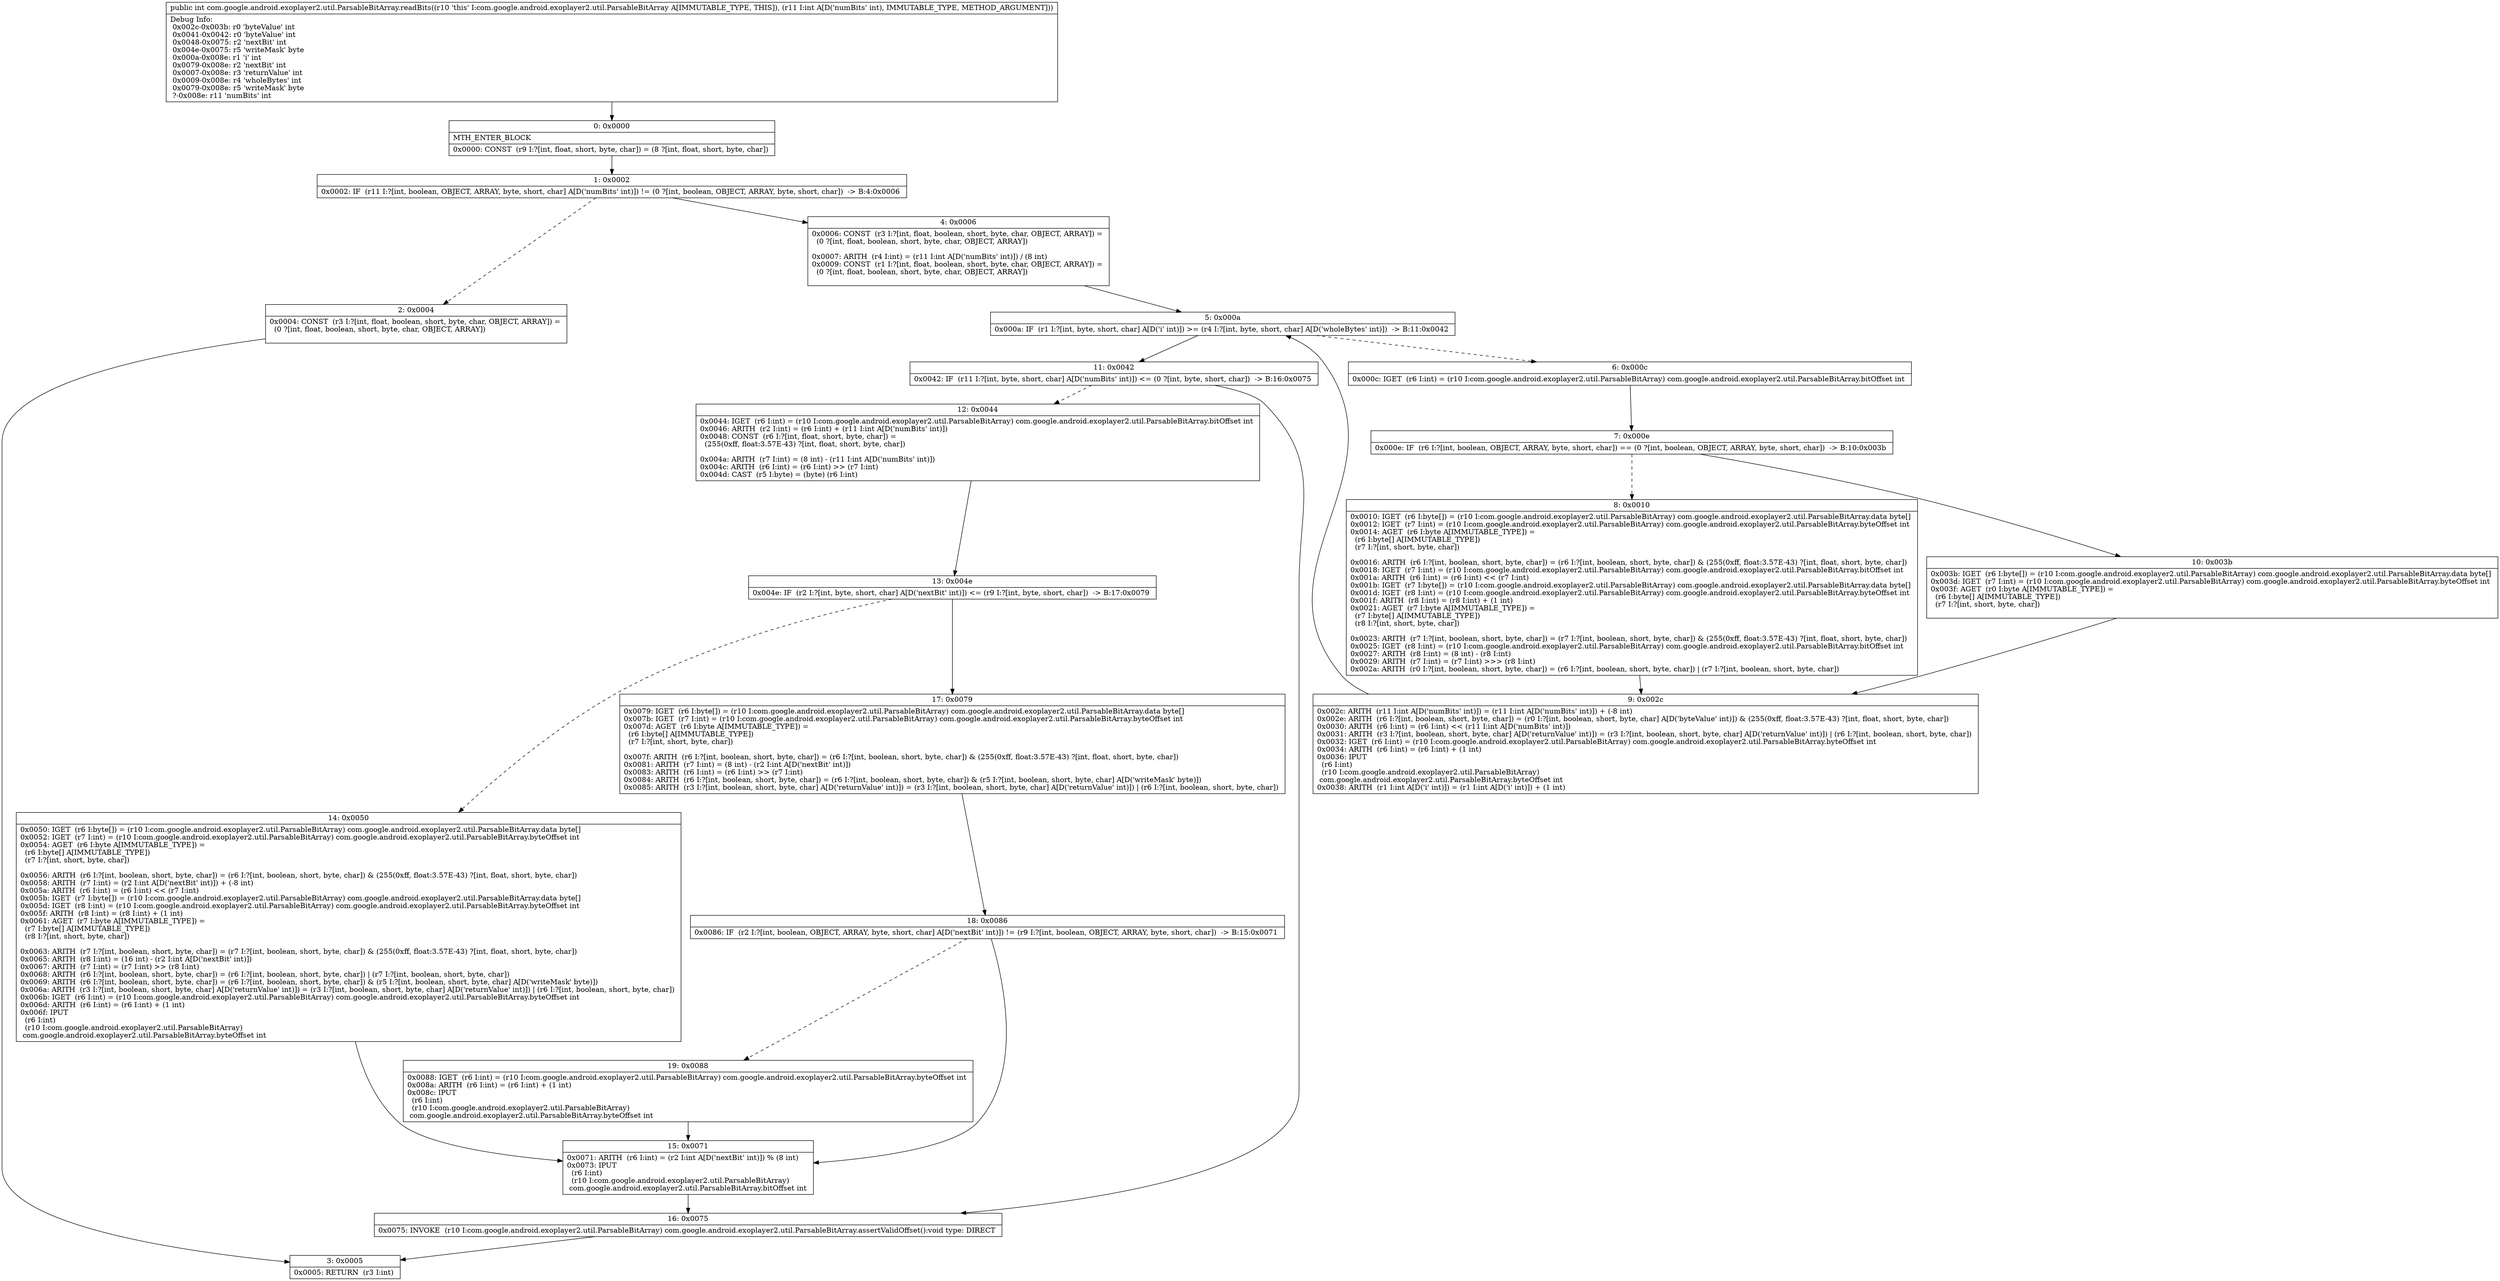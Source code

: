 digraph "CFG forcom.google.android.exoplayer2.util.ParsableBitArray.readBits(I)I" {
Node_0 [shape=record,label="{0\:\ 0x0000|MTH_ENTER_BLOCK\l|0x0000: CONST  (r9 I:?[int, float, short, byte, char]) = (8 ?[int, float, short, byte, char]) \l}"];
Node_1 [shape=record,label="{1\:\ 0x0002|0x0002: IF  (r11 I:?[int, boolean, OBJECT, ARRAY, byte, short, char] A[D('numBits' int)]) != (0 ?[int, boolean, OBJECT, ARRAY, byte, short, char])  \-\> B:4:0x0006 \l}"];
Node_2 [shape=record,label="{2\:\ 0x0004|0x0004: CONST  (r3 I:?[int, float, boolean, short, byte, char, OBJECT, ARRAY]) = \l  (0 ?[int, float, boolean, short, byte, char, OBJECT, ARRAY])\l \l}"];
Node_3 [shape=record,label="{3\:\ 0x0005|0x0005: RETURN  (r3 I:int) \l}"];
Node_4 [shape=record,label="{4\:\ 0x0006|0x0006: CONST  (r3 I:?[int, float, boolean, short, byte, char, OBJECT, ARRAY]) = \l  (0 ?[int, float, boolean, short, byte, char, OBJECT, ARRAY])\l \l0x0007: ARITH  (r4 I:int) = (r11 I:int A[D('numBits' int)]) \/ (8 int) \l0x0009: CONST  (r1 I:?[int, float, boolean, short, byte, char, OBJECT, ARRAY]) = \l  (0 ?[int, float, boolean, short, byte, char, OBJECT, ARRAY])\l \l}"];
Node_5 [shape=record,label="{5\:\ 0x000a|0x000a: IF  (r1 I:?[int, byte, short, char] A[D('i' int)]) \>= (r4 I:?[int, byte, short, char] A[D('wholeBytes' int)])  \-\> B:11:0x0042 \l}"];
Node_6 [shape=record,label="{6\:\ 0x000c|0x000c: IGET  (r6 I:int) = (r10 I:com.google.android.exoplayer2.util.ParsableBitArray) com.google.android.exoplayer2.util.ParsableBitArray.bitOffset int \l}"];
Node_7 [shape=record,label="{7\:\ 0x000e|0x000e: IF  (r6 I:?[int, boolean, OBJECT, ARRAY, byte, short, char]) == (0 ?[int, boolean, OBJECT, ARRAY, byte, short, char])  \-\> B:10:0x003b \l}"];
Node_8 [shape=record,label="{8\:\ 0x0010|0x0010: IGET  (r6 I:byte[]) = (r10 I:com.google.android.exoplayer2.util.ParsableBitArray) com.google.android.exoplayer2.util.ParsableBitArray.data byte[] \l0x0012: IGET  (r7 I:int) = (r10 I:com.google.android.exoplayer2.util.ParsableBitArray) com.google.android.exoplayer2.util.ParsableBitArray.byteOffset int \l0x0014: AGET  (r6 I:byte A[IMMUTABLE_TYPE]) = \l  (r6 I:byte[] A[IMMUTABLE_TYPE])\l  (r7 I:?[int, short, byte, char])\l \l0x0016: ARITH  (r6 I:?[int, boolean, short, byte, char]) = (r6 I:?[int, boolean, short, byte, char]) & (255(0xff, float:3.57E\-43) ?[int, float, short, byte, char]) \l0x0018: IGET  (r7 I:int) = (r10 I:com.google.android.exoplayer2.util.ParsableBitArray) com.google.android.exoplayer2.util.ParsableBitArray.bitOffset int \l0x001a: ARITH  (r6 I:int) = (r6 I:int) \<\< (r7 I:int) \l0x001b: IGET  (r7 I:byte[]) = (r10 I:com.google.android.exoplayer2.util.ParsableBitArray) com.google.android.exoplayer2.util.ParsableBitArray.data byte[] \l0x001d: IGET  (r8 I:int) = (r10 I:com.google.android.exoplayer2.util.ParsableBitArray) com.google.android.exoplayer2.util.ParsableBitArray.byteOffset int \l0x001f: ARITH  (r8 I:int) = (r8 I:int) + (1 int) \l0x0021: AGET  (r7 I:byte A[IMMUTABLE_TYPE]) = \l  (r7 I:byte[] A[IMMUTABLE_TYPE])\l  (r8 I:?[int, short, byte, char])\l \l0x0023: ARITH  (r7 I:?[int, boolean, short, byte, char]) = (r7 I:?[int, boolean, short, byte, char]) & (255(0xff, float:3.57E\-43) ?[int, float, short, byte, char]) \l0x0025: IGET  (r8 I:int) = (r10 I:com.google.android.exoplayer2.util.ParsableBitArray) com.google.android.exoplayer2.util.ParsableBitArray.bitOffset int \l0x0027: ARITH  (r8 I:int) = (8 int) \- (r8 I:int) \l0x0029: ARITH  (r7 I:int) = (r7 I:int) \>\>\> (r8 I:int) \l0x002a: ARITH  (r0 I:?[int, boolean, short, byte, char]) = (r6 I:?[int, boolean, short, byte, char]) \| (r7 I:?[int, boolean, short, byte, char]) \l}"];
Node_9 [shape=record,label="{9\:\ 0x002c|0x002c: ARITH  (r11 I:int A[D('numBits' int)]) = (r11 I:int A[D('numBits' int)]) + (\-8 int) \l0x002e: ARITH  (r6 I:?[int, boolean, short, byte, char]) = (r0 I:?[int, boolean, short, byte, char] A[D('byteValue' int)]) & (255(0xff, float:3.57E\-43) ?[int, float, short, byte, char]) \l0x0030: ARITH  (r6 I:int) = (r6 I:int) \<\< (r11 I:int A[D('numBits' int)]) \l0x0031: ARITH  (r3 I:?[int, boolean, short, byte, char] A[D('returnValue' int)]) = (r3 I:?[int, boolean, short, byte, char] A[D('returnValue' int)]) \| (r6 I:?[int, boolean, short, byte, char]) \l0x0032: IGET  (r6 I:int) = (r10 I:com.google.android.exoplayer2.util.ParsableBitArray) com.google.android.exoplayer2.util.ParsableBitArray.byteOffset int \l0x0034: ARITH  (r6 I:int) = (r6 I:int) + (1 int) \l0x0036: IPUT  \l  (r6 I:int)\l  (r10 I:com.google.android.exoplayer2.util.ParsableBitArray)\l com.google.android.exoplayer2.util.ParsableBitArray.byteOffset int \l0x0038: ARITH  (r1 I:int A[D('i' int)]) = (r1 I:int A[D('i' int)]) + (1 int) \l}"];
Node_10 [shape=record,label="{10\:\ 0x003b|0x003b: IGET  (r6 I:byte[]) = (r10 I:com.google.android.exoplayer2.util.ParsableBitArray) com.google.android.exoplayer2.util.ParsableBitArray.data byte[] \l0x003d: IGET  (r7 I:int) = (r10 I:com.google.android.exoplayer2.util.ParsableBitArray) com.google.android.exoplayer2.util.ParsableBitArray.byteOffset int \l0x003f: AGET  (r0 I:byte A[IMMUTABLE_TYPE]) = \l  (r6 I:byte[] A[IMMUTABLE_TYPE])\l  (r7 I:?[int, short, byte, char])\l \l}"];
Node_11 [shape=record,label="{11\:\ 0x0042|0x0042: IF  (r11 I:?[int, byte, short, char] A[D('numBits' int)]) \<= (0 ?[int, byte, short, char])  \-\> B:16:0x0075 \l}"];
Node_12 [shape=record,label="{12\:\ 0x0044|0x0044: IGET  (r6 I:int) = (r10 I:com.google.android.exoplayer2.util.ParsableBitArray) com.google.android.exoplayer2.util.ParsableBitArray.bitOffset int \l0x0046: ARITH  (r2 I:int) = (r6 I:int) + (r11 I:int A[D('numBits' int)]) \l0x0048: CONST  (r6 I:?[int, float, short, byte, char]) = \l  (255(0xff, float:3.57E\-43) ?[int, float, short, byte, char])\l \l0x004a: ARITH  (r7 I:int) = (8 int) \- (r11 I:int A[D('numBits' int)]) \l0x004c: ARITH  (r6 I:int) = (r6 I:int) \>\> (r7 I:int) \l0x004d: CAST  (r5 I:byte) = (byte) (r6 I:int) \l}"];
Node_13 [shape=record,label="{13\:\ 0x004e|0x004e: IF  (r2 I:?[int, byte, short, char] A[D('nextBit' int)]) \<= (r9 I:?[int, byte, short, char])  \-\> B:17:0x0079 \l}"];
Node_14 [shape=record,label="{14\:\ 0x0050|0x0050: IGET  (r6 I:byte[]) = (r10 I:com.google.android.exoplayer2.util.ParsableBitArray) com.google.android.exoplayer2.util.ParsableBitArray.data byte[] \l0x0052: IGET  (r7 I:int) = (r10 I:com.google.android.exoplayer2.util.ParsableBitArray) com.google.android.exoplayer2.util.ParsableBitArray.byteOffset int \l0x0054: AGET  (r6 I:byte A[IMMUTABLE_TYPE]) = \l  (r6 I:byte[] A[IMMUTABLE_TYPE])\l  (r7 I:?[int, short, byte, char])\l \l0x0056: ARITH  (r6 I:?[int, boolean, short, byte, char]) = (r6 I:?[int, boolean, short, byte, char]) & (255(0xff, float:3.57E\-43) ?[int, float, short, byte, char]) \l0x0058: ARITH  (r7 I:int) = (r2 I:int A[D('nextBit' int)]) + (\-8 int) \l0x005a: ARITH  (r6 I:int) = (r6 I:int) \<\< (r7 I:int) \l0x005b: IGET  (r7 I:byte[]) = (r10 I:com.google.android.exoplayer2.util.ParsableBitArray) com.google.android.exoplayer2.util.ParsableBitArray.data byte[] \l0x005d: IGET  (r8 I:int) = (r10 I:com.google.android.exoplayer2.util.ParsableBitArray) com.google.android.exoplayer2.util.ParsableBitArray.byteOffset int \l0x005f: ARITH  (r8 I:int) = (r8 I:int) + (1 int) \l0x0061: AGET  (r7 I:byte A[IMMUTABLE_TYPE]) = \l  (r7 I:byte[] A[IMMUTABLE_TYPE])\l  (r8 I:?[int, short, byte, char])\l \l0x0063: ARITH  (r7 I:?[int, boolean, short, byte, char]) = (r7 I:?[int, boolean, short, byte, char]) & (255(0xff, float:3.57E\-43) ?[int, float, short, byte, char]) \l0x0065: ARITH  (r8 I:int) = (16 int) \- (r2 I:int A[D('nextBit' int)]) \l0x0067: ARITH  (r7 I:int) = (r7 I:int) \>\> (r8 I:int) \l0x0068: ARITH  (r6 I:?[int, boolean, short, byte, char]) = (r6 I:?[int, boolean, short, byte, char]) \| (r7 I:?[int, boolean, short, byte, char]) \l0x0069: ARITH  (r6 I:?[int, boolean, short, byte, char]) = (r6 I:?[int, boolean, short, byte, char]) & (r5 I:?[int, boolean, short, byte, char] A[D('writeMask' byte)]) \l0x006a: ARITH  (r3 I:?[int, boolean, short, byte, char] A[D('returnValue' int)]) = (r3 I:?[int, boolean, short, byte, char] A[D('returnValue' int)]) \| (r6 I:?[int, boolean, short, byte, char]) \l0x006b: IGET  (r6 I:int) = (r10 I:com.google.android.exoplayer2.util.ParsableBitArray) com.google.android.exoplayer2.util.ParsableBitArray.byteOffset int \l0x006d: ARITH  (r6 I:int) = (r6 I:int) + (1 int) \l0x006f: IPUT  \l  (r6 I:int)\l  (r10 I:com.google.android.exoplayer2.util.ParsableBitArray)\l com.google.android.exoplayer2.util.ParsableBitArray.byteOffset int \l}"];
Node_15 [shape=record,label="{15\:\ 0x0071|0x0071: ARITH  (r6 I:int) = (r2 I:int A[D('nextBit' int)]) % (8 int) \l0x0073: IPUT  \l  (r6 I:int)\l  (r10 I:com.google.android.exoplayer2.util.ParsableBitArray)\l com.google.android.exoplayer2.util.ParsableBitArray.bitOffset int \l}"];
Node_16 [shape=record,label="{16\:\ 0x0075|0x0075: INVOKE  (r10 I:com.google.android.exoplayer2.util.ParsableBitArray) com.google.android.exoplayer2.util.ParsableBitArray.assertValidOffset():void type: DIRECT \l}"];
Node_17 [shape=record,label="{17\:\ 0x0079|0x0079: IGET  (r6 I:byte[]) = (r10 I:com.google.android.exoplayer2.util.ParsableBitArray) com.google.android.exoplayer2.util.ParsableBitArray.data byte[] \l0x007b: IGET  (r7 I:int) = (r10 I:com.google.android.exoplayer2.util.ParsableBitArray) com.google.android.exoplayer2.util.ParsableBitArray.byteOffset int \l0x007d: AGET  (r6 I:byte A[IMMUTABLE_TYPE]) = \l  (r6 I:byte[] A[IMMUTABLE_TYPE])\l  (r7 I:?[int, short, byte, char])\l \l0x007f: ARITH  (r6 I:?[int, boolean, short, byte, char]) = (r6 I:?[int, boolean, short, byte, char]) & (255(0xff, float:3.57E\-43) ?[int, float, short, byte, char]) \l0x0081: ARITH  (r7 I:int) = (8 int) \- (r2 I:int A[D('nextBit' int)]) \l0x0083: ARITH  (r6 I:int) = (r6 I:int) \>\> (r7 I:int) \l0x0084: ARITH  (r6 I:?[int, boolean, short, byte, char]) = (r6 I:?[int, boolean, short, byte, char]) & (r5 I:?[int, boolean, short, byte, char] A[D('writeMask' byte)]) \l0x0085: ARITH  (r3 I:?[int, boolean, short, byte, char] A[D('returnValue' int)]) = (r3 I:?[int, boolean, short, byte, char] A[D('returnValue' int)]) \| (r6 I:?[int, boolean, short, byte, char]) \l}"];
Node_18 [shape=record,label="{18\:\ 0x0086|0x0086: IF  (r2 I:?[int, boolean, OBJECT, ARRAY, byte, short, char] A[D('nextBit' int)]) != (r9 I:?[int, boolean, OBJECT, ARRAY, byte, short, char])  \-\> B:15:0x0071 \l}"];
Node_19 [shape=record,label="{19\:\ 0x0088|0x0088: IGET  (r6 I:int) = (r10 I:com.google.android.exoplayer2.util.ParsableBitArray) com.google.android.exoplayer2.util.ParsableBitArray.byteOffset int \l0x008a: ARITH  (r6 I:int) = (r6 I:int) + (1 int) \l0x008c: IPUT  \l  (r6 I:int)\l  (r10 I:com.google.android.exoplayer2.util.ParsableBitArray)\l com.google.android.exoplayer2.util.ParsableBitArray.byteOffset int \l}"];
MethodNode[shape=record,label="{public int com.google.android.exoplayer2.util.ParsableBitArray.readBits((r10 'this' I:com.google.android.exoplayer2.util.ParsableBitArray A[IMMUTABLE_TYPE, THIS]), (r11 I:int A[D('numBits' int), IMMUTABLE_TYPE, METHOD_ARGUMENT]))  | Debug Info:\l  0x002c\-0x003b: r0 'byteValue' int\l  0x0041\-0x0042: r0 'byteValue' int\l  0x0048\-0x0075: r2 'nextBit' int\l  0x004e\-0x0075: r5 'writeMask' byte\l  0x000a\-0x008e: r1 'i' int\l  0x0079\-0x008e: r2 'nextBit' int\l  0x0007\-0x008e: r3 'returnValue' int\l  0x0009\-0x008e: r4 'wholeBytes' int\l  0x0079\-0x008e: r5 'writeMask' byte\l  ?\-0x008e: r11 'numBits' int\l}"];
MethodNode -> Node_0;
Node_0 -> Node_1;
Node_1 -> Node_2[style=dashed];
Node_1 -> Node_4;
Node_2 -> Node_3;
Node_4 -> Node_5;
Node_5 -> Node_6[style=dashed];
Node_5 -> Node_11;
Node_6 -> Node_7;
Node_7 -> Node_8[style=dashed];
Node_7 -> Node_10;
Node_8 -> Node_9;
Node_9 -> Node_5;
Node_10 -> Node_9;
Node_11 -> Node_12[style=dashed];
Node_11 -> Node_16;
Node_12 -> Node_13;
Node_13 -> Node_14[style=dashed];
Node_13 -> Node_17;
Node_14 -> Node_15;
Node_15 -> Node_16;
Node_16 -> Node_3;
Node_17 -> Node_18;
Node_18 -> Node_15;
Node_18 -> Node_19[style=dashed];
Node_19 -> Node_15;
}

